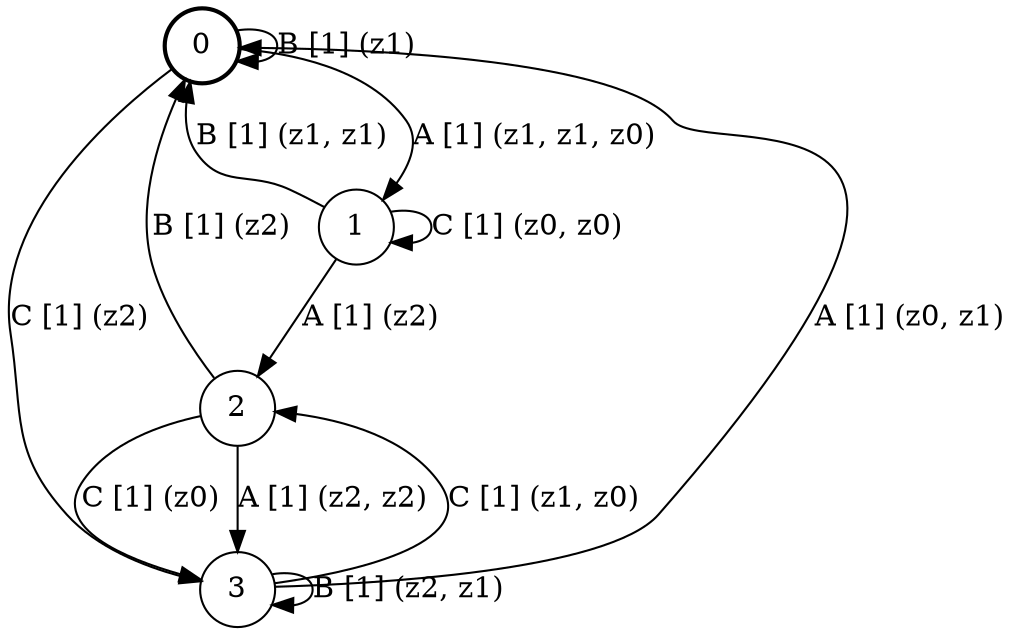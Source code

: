 # generated file, don't try to modify
# command: dot -Tpng <filename> > tree.png
digraph Automaton {
    node [shape = circle];
    0 [style = "bold"];
    0 -> 1 [label = "A [1] (z1, z1, z0) "];
    0 -> 0 [label = "B [1] (z1) "];
    0 -> 3 [label = "C [1] (z2) "];
    1 -> 2 [label = "A [1] (z2) "];
    1 -> 0 [label = "B [1] (z1, z1) "];
    1 -> 1 [label = "C [1] (z0, z0) "];
    2 -> 3 [label = "A [1] (z2, z2) "];
    2 -> 0 [label = "B [1] (z2) "];
    2 -> 3 [label = "C [1] (z0) "];
    3 -> 0 [label = "A [1] (z0, z1) "];
    3 -> 3 [label = "B [1] (z2, z1) "];
    3 -> 2 [label = "C [1] (z1, z0) "];
}
